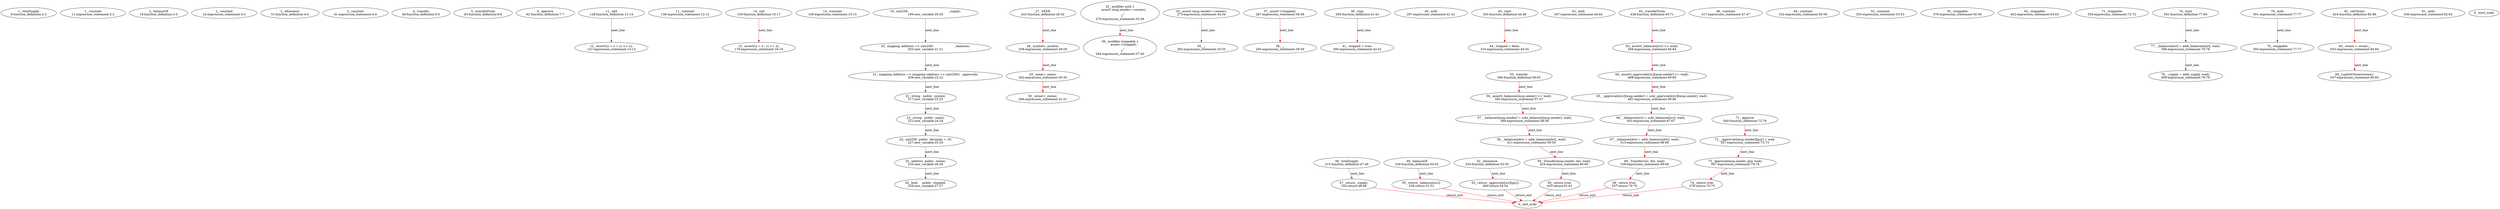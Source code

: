 digraph  {
9 [label="1_ totalSupply\n9-function_definition-2-2", type_label=function_definition];
11 [label="1_ constant\n11-expression_statement-2-2", type_label=expression_statement];
18 [label="2_ balanceOf\n18-function_definition-3-3", type_label=function_definition];
24 [label="2_ constant\n24-expression_statement-3-3", type_label=expression_statement];
31 [label="3_ allowance\n31-function_definition-4-4", type_label=function_definition];
41 [label="3_ constant\n41-expression_statement-4-4", type_label=expression_statement];
48 [label="4_ transfer\n48-function_definition-5-5", type_label=function_definition];
63 [label="5_ transferFrom\n63-function_definition-6-6", type_label=function_definition];
82 [label="6_ approve\n82-function_definition-7-7", type_label=function_definition];
128 [label="11_ add\n128-function_definition-12-14", type_label=function_definition];
138 [label="11_ constant\n138-expression_statement-12-12", type_label=expression_statement];
147 [label="12_ assert((z = x + y) >= x);\n147-expression_statement-13-13", type_label=expression_statement];
159 [label="14_ sub\n159-function_definition-15-17", type_label=function_definition];
169 [label="14_ constant\n169-expression_statement-15-15", type_label=expression_statement];
178 [label="15_ assert((z = x - y) <= x);\n178-expression_statement-16-16", type_label=expression_statement];
199 [label="19_ uint256                                            _supply;\n199-new_variable-20-20", type_label=new_variable];
203 [label="20_ mapping (address => uint256)                       _balances;\n203-new_variable-21-21", type_label=new_variable];
209 [label="21_ mapping (address => mapping (address => uint256))  _approvals;\n209-new_variable-22-22", type_label=new_variable];
217 [label="22_ string   public  symbol;\n217-new_variable-23-23", type_label=new_variable];
222 [label="23_ string   public  name;\n222-new_variable-24-24", type_label=new_variable];
227 [label="24_ uint256  public  decimals = 18;\n227-new_variable-25-25", type_label=new_variable];
233 [label="25_ address  public  owner;\n233-new_variable-26-26", type_label=new_variable];
238 [label="26_ bool     public  stopped;\n238-new_variable-27-27", type_label=new_variable];
243 [label="27_ SEER\n243-function_definition-28-32", type_label=function_definition];
258 [label="28_ symbol=_symbol;\n258-expression_statement-29-29", type_label=expression_statement];
262 [label="29_ name=_name;\n262-expression_statement-30-30", type_label=expression_statement];
266 [label="30_ owner=_owner;\n266-expression_statement-31-31", type_label=expression_statement];
270 [label="32_ modifier auth {\n        assert (msg.sender==owner);\n        _;\n    }\n270-expression_statement-33-36", type_label=expression_statement];
273 [label="33_ assert (msg.sender==owner);\n273-expression_statement-34-34", type_label=expression_statement];
282 [label="34_ _;\n282-expression_statement-35-35", type_label=expression_statement];
284 [label="36_ modifier stoppable {\n        assert (!stopped);\n        _;\n    }\n284-expression_statement-37-40", type_label=expression_statement];
287 [label="37_ assert (!stopped);\n287-expression_statement-38-38", type_label=expression_statement];
293 [label="38_ _;\n293-expression_statement-39-39", type_label=expression_statement];
295 [label="40_ stop\n295-function_definition-41-43", type_label=function_definition];
297 [label="40_ auth\n297-expression_statement-41-41", type_label=expression_statement];
300 [label="41_ stopped = true;\n300-expression_statement-42-42", type_label=expression_statement];
305 [label="43_ start\n305-function_definition-44-46", type_label=function_definition];
307 [label="43_ auth\n307-expression_statement-44-44", type_label=expression_statement];
310 [label="44_ stopped = false;\n310-expression_statement-45-45", type_label=expression_statement];
315 [label="46_ totalSupply\n315-function_definition-47-49", type_label=function_definition];
317 [label="46_ constant\n317-expression_statement-47-47", type_label=expression_statement];
324 [label="47_ return _supply;\n324-return-48-48", type_label=return];
326 [label="49_ balanceOf\n326-function_definition-50-52", type_label=function_definition];
332 [label="49_ constant\n332-expression_statement-50-50", type_label=expression_statement];
339 [label="50_ return _balances[src];\n339-return-51-51", type_label=return];
343 [label="52_ allowance\n343-function_definition-53-55", type_label=function_definition];
353 [label="52_ constant\n353-expression_statement-53-53", type_label=expression_statement];
360 [label="53_ return _approvals[src][guy];\n360-return-54-54", type_label=return];
366 [label="55_ transfer\n366-function_definition-56-62", type_label=function_definition];
376 [label="55_ stoppable\n376-expression_statement-56-56", type_label=expression_statement];
383 [label="56_ assert(_balances[msg.sender] >= wad);\n383-expression_statement-57-57", type_label=expression_statement];
394 [label="57_ _balances[msg.sender] = sub(_balances[msg.sender], wad);\n394-expression_statement-58-58", type_label=expression_statement];
411 [label="58_ _balances[dst] = add(_balances[dst], wad);\n411-expression_statement-59-59", type_label=expression_statement];
424 [label="59_ Transfer(msg.sender, dst, wad);\n424-expression_statement-60-60", type_label=expression_statement];
435 [label="60_ return true;\n435-return-61-61", type_label=return];
438 [label="62_ transferFrom\n438-function_definition-63-71", type_label=function_definition];
452 [label="62_ stoppable\n452-expression_statement-63-63", type_label=expression_statement];
459 [label="63_ assert(_balances[src] >= wad);\n459-expression_statement-64-64", type_label=expression_statement];
468 [label="64_ assert(_approvals[src][msg.sender] >= wad);\n468-expression_statement-65-65", type_label=expression_statement];
481 [label="65_ _approvals[src][msg.sender] = sub(_approvals[src][msg.sender], wad);\n481-expression_statement-66-66", type_label=expression_statement];
502 [label="66_ _balances[src] = sub(_balances[src], wad);\n502-expression_statement-67-67", type_label=expression_statement];
515 [label="67_ _balances[dst] = add(_balances[dst], wad);\n515-expression_statement-68-68", type_label=expression_statement];
528 [label="68_ Transfer(src, dst, wad);\n528-expression_statement-69-69", type_label=expression_statement];
537 [label="69_ return true;\n537-return-70-70", type_label=return];
540 [label="71_ approve\n540-function_definition-72-76", type_label=function_definition];
550 [label="71_ stoppable\n550-expression_statement-72-72", type_label=expression_statement];
557 [label="72_ _approvals[msg.sender][guy] = wad;\n557-expression_statement-73-73", type_label=expression_statement];
567 [label="73_ Approval(msg.sender, guy, wad);\n567-expression_statement-74-74", type_label=expression_statement];
578 [label="74_ return true;\n578-return-75-75", type_label=return];
581 [label="76_ mint\n581-function_definition-77-80", type_label=function_definition];
591 [label="76_ auth\n591-expression_statement-77-77", type_label=expression_statement];
593 [label="76_ stoppable\n593-expression_statement-77-77", type_label=expression_statement];
596 [label="77_ _balances[dst] = add(_balances[dst], wad);\n596-expression_statement-78-78", type_label=expression_statement];
609 [label="78_ _supply = add(_supply, wad);\n609-expression_statement-79-79", type_label=expression_statement];
624 [label="81_ setOwner\n624-function_definition-82-86", type_label=function_definition];
630 [label="81_ auth\n630-expression_statement-82-82", type_label=expression_statement];
633 [label="83_ owner = owner_;\n633-expression_statement-84-84", type_label=expression_statement];
637 [label="84_ LogSetOwner(owner);\n637-expression_statement-85-85", type_label=expression_statement];
1 [label="0_ start_node", type_label=start];
2 [label="0_ exit_node", type_label=exit];
128 -> 147  [color=red, controlflow_type=next_line, edge_type=CFG_edge, key=0, label=next_line];
159 -> 178  [color=red, controlflow_type=next_line, edge_type=CFG_edge, key=0, label=next_line];
199 -> 203  [color=red, controlflow_type=next_line, edge_type=CFG_edge, key=0, label=next_line];
203 -> 209  [color=red, controlflow_type=next_line, edge_type=CFG_edge, key=0, label=next_line];
209 -> 217  [color=red, controlflow_type=next_line, edge_type=CFG_edge, key=0, label=next_line];
217 -> 222  [color=red, controlflow_type=next_line, edge_type=CFG_edge, key=0, label=next_line];
222 -> 227  [color=red, controlflow_type=next_line, edge_type=CFG_edge, key=0, label=next_line];
227 -> 233  [color=red, controlflow_type=next_line, edge_type=CFG_edge, key=0, label=next_line];
233 -> 238  [color=red, controlflow_type=next_line, edge_type=CFG_edge, key=0, label=next_line];
243 -> 258  [color=red, controlflow_type=next_line, edge_type=CFG_edge, key=0, label=next_line];
258 -> 262  [color=red, controlflow_type=next_line, edge_type=CFG_edge, key=0, label=next_line];
262 -> 266  [color=red, controlflow_type=next_line, edge_type=CFG_edge, key=0, label=next_line];
270 -> 284  [color=red, controlflow_type=next_line, edge_type=CFG_edge, key=0, label=next_line];
273 -> 282  [color=red, controlflow_type=next_line, edge_type=CFG_edge, key=0, label=next_line];
287 -> 293  [color=red, controlflow_type=next_line, edge_type=CFG_edge, key=0, label=next_line];
295 -> 300  [color=red, controlflow_type=next_line, edge_type=CFG_edge, key=0, label=next_line];
305 -> 310  [color=red, controlflow_type=next_line, edge_type=CFG_edge, key=0, label=next_line];
315 -> 324  [color=red, controlflow_type=next_line, edge_type=CFG_edge, key=0, label=next_line];
324 -> 2  [color=red, controlflow_type=return_exit, edge_type=CFG_edge, key=0, label=return_exit];
326 -> 339  [color=red, controlflow_type=next_line, edge_type=CFG_edge, key=0, label=next_line];
339 -> 2  [color=red, controlflow_type=return_exit, edge_type=CFG_edge, key=0, label=return_exit];
343 -> 360  [color=red, controlflow_type=next_line, edge_type=CFG_edge, key=0, label=next_line];
360 -> 2  [color=red, controlflow_type=return_exit, edge_type=CFG_edge, key=0, label=return_exit];
366 -> 383  [color=red, controlflow_type=next_line, edge_type=CFG_edge, key=0, label=next_line];
383 -> 394  [color=red, controlflow_type=next_line, edge_type=CFG_edge, key=0, label=next_line];
394 -> 411  [color=red, controlflow_type=next_line, edge_type=CFG_edge, key=0, label=next_line];
411 -> 424  [color=red, controlflow_type=next_line, edge_type=CFG_edge, key=0, label=next_line];
424 -> 435  [color=red, controlflow_type=next_line, edge_type=CFG_edge, key=0, label=next_line];
435 -> 2  [color=red, controlflow_type=return_exit, edge_type=CFG_edge, key=0, label=return_exit];
438 -> 459  [color=red, controlflow_type=next_line, edge_type=CFG_edge, key=0, label=next_line];
459 -> 468  [color=red, controlflow_type=next_line, edge_type=CFG_edge, key=0, label=next_line];
468 -> 481  [color=red, controlflow_type=next_line, edge_type=CFG_edge, key=0, label=next_line];
481 -> 502  [color=red, controlflow_type=next_line, edge_type=CFG_edge, key=0, label=next_line];
502 -> 515  [color=red, controlflow_type=next_line, edge_type=CFG_edge, key=0, label=next_line];
515 -> 528  [color=red, controlflow_type=next_line, edge_type=CFG_edge, key=0, label=next_line];
528 -> 537  [color=red, controlflow_type=next_line, edge_type=CFG_edge, key=0, label=next_line];
537 -> 2  [color=red, controlflow_type=return_exit, edge_type=CFG_edge, key=0, label=return_exit];
540 -> 557  [color=red, controlflow_type=next_line, edge_type=CFG_edge, key=0, label=next_line];
557 -> 567  [color=red, controlflow_type=next_line, edge_type=CFG_edge, key=0, label=next_line];
567 -> 578  [color=red, controlflow_type=next_line, edge_type=CFG_edge, key=0, label=next_line];
578 -> 2  [color=red, controlflow_type=return_exit, edge_type=CFG_edge, key=0, label=return_exit];
581 -> 596  [color=red, controlflow_type=next_line, edge_type=CFG_edge, key=0, label=next_line];
591 -> 593  [color=red, controlflow_type=next_line, edge_type=CFG_edge, key=0, label=next_line];
596 -> 609  [color=red, controlflow_type=next_line, edge_type=CFG_edge, key=0, label=next_line];
624 -> 633  [color=red, controlflow_type=next_line, edge_type=CFG_edge, key=0, label=next_line];
633 -> 637  [color=red, controlflow_type=next_line, edge_type=CFG_edge, key=0, label=next_line];
}
